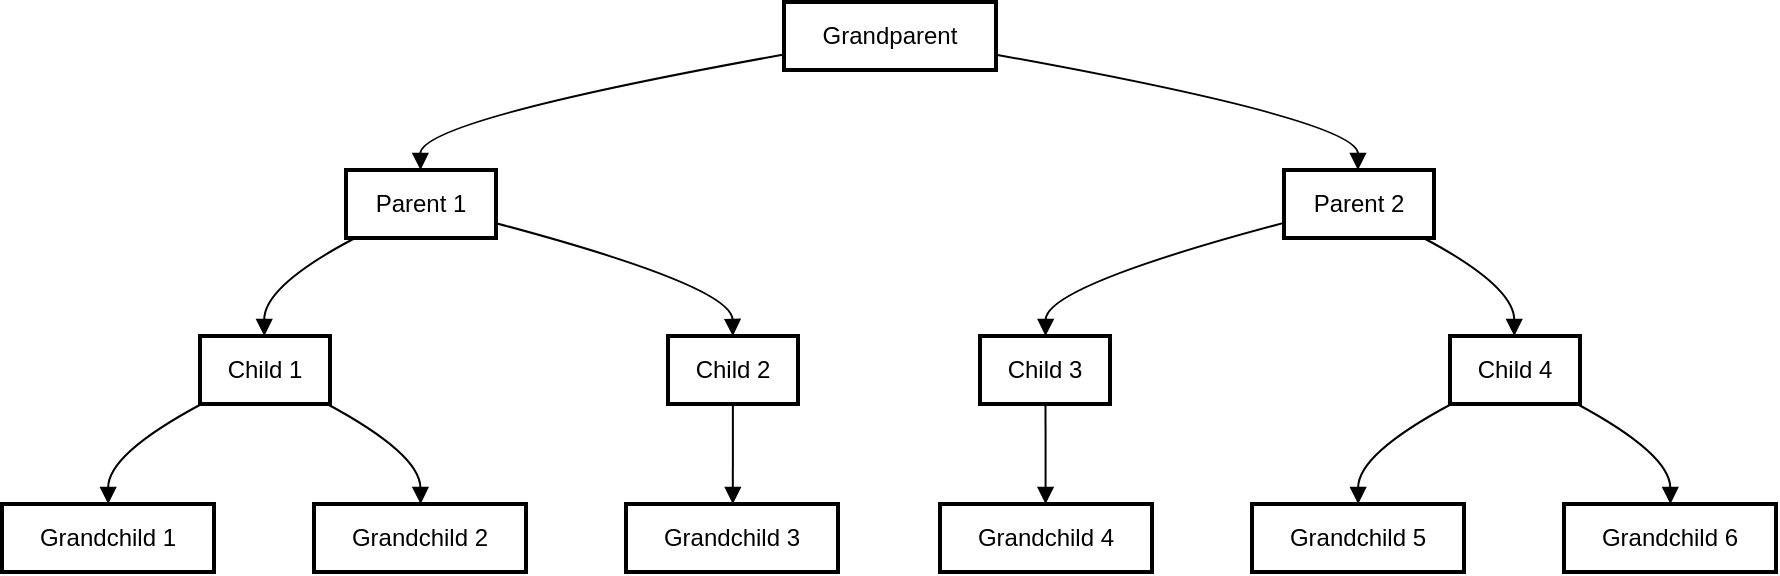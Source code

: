<mxfile version="24.5.2" type="github">
  <diagram name="Page-1" id="410jCYwgjzf_pwdVhERT">
    <mxGraphModel>
      <root>
        <mxCell id="0" />
        <mxCell id="1" parent="0" />
        <mxCell id="2" value="Grandparent" style="whiteSpace=wrap;strokeWidth=2;" vertex="1" parent="1">
          <mxGeometry x="391" width="106" height="34" as="geometry" />
        </mxCell>
        <mxCell id="3" value="Parent 1" style="whiteSpace=wrap;strokeWidth=2;" vertex="1" parent="1">
          <mxGeometry x="172" y="84" width="75" height="34" as="geometry" />
        </mxCell>
        <mxCell id="4" value="Parent 2" style="whiteSpace=wrap;strokeWidth=2;" vertex="1" parent="1">
          <mxGeometry x="641" y="84" width="75" height="34" as="geometry" />
        </mxCell>
        <mxCell id="5" value="Child 1" style="whiteSpace=wrap;strokeWidth=2;" vertex="1" parent="1">
          <mxGeometry x="99" y="167" width="65" height="34" as="geometry" />
        </mxCell>
        <mxCell id="6" value="Child 2" style="whiteSpace=wrap;strokeWidth=2;" vertex="1" parent="1">
          <mxGeometry x="333" y="167" width="65" height="34" as="geometry" />
        </mxCell>
        <mxCell id="7" value="Child 3" style="whiteSpace=wrap;strokeWidth=2;" vertex="1" parent="1">
          <mxGeometry x="489" y="167" width="65" height="34" as="geometry" />
        </mxCell>
        <mxCell id="8" value="Child 4" style="whiteSpace=wrap;strokeWidth=2;" vertex="1" parent="1">
          <mxGeometry x="724" y="167" width="65" height="34" as="geometry" />
        </mxCell>
        <mxCell id="9" value="Grandchild 1" style="whiteSpace=wrap;strokeWidth=2;" vertex="1" parent="1">
          <mxGeometry y="251" width="106" height="34" as="geometry" />
        </mxCell>
        <mxCell id="10" value="Grandchild 2" style="whiteSpace=wrap;strokeWidth=2;" vertex="1" parent="1">
          <mxGeometry x="156" y="251" width="106" height="34" as="geometry" />
        </mxCell>
        <mxCell id="11" value="Grandchild 3" style="whiteSpace=wrap;strokeWidth=2;" vertex="1" parent="1">
          <mxGeometry x="312" y="251" width="106" height="34" as="geometry" />
        </mxCell>
        <mxCell id="12" value="Grandchild 4" style="whiteSpace=wrap;strokeWidth=2;" vertex="1" parent="1">
          <mxGeometry x="469" y="251" width="106" height="34" as="geometry" />
        </mxCell>
        <mxCell id="13" value="Grandchild 5" style="whiteSpace=wrap;strokeWidth=2;" vertex="1" parent="1">
          <mxGeometry x="625" y="251" width="106" height="34" as="geometry" />
        </mxCell>
        <mxCell id="14" value="Grandchild 6" style="whiteSpace=wrap;strokeWidth=2;" vertex="1" parent="1">
          <mxGeometry x="781" y="251" width="106" height="34" as="geometry" />
        </mxCell>
        <mxCell id="15" value="" style="curved=1;startArrow=none;endArrow=block;exitX=-0.002;exitY=0.773;entryX=0.497;entryY=-0.01;" edge="1" parent="1" source="2" target="3">
          <mxGeometry relative="1" as="geometry">
            <Array as="points">
              <mxPoint x="209" y="59" />
            </Array>
          </mxGeometry>
        </mxCell>
        <mxCell id="16" value="" style="curved=1;startArrow=none;endArrow=block;exitX=0.996;exitY=0.773;entryX=0.493;entryY=-0.01;" edge="1" parent="1" source="2" target="4">
          <mxGeometry relative="1" as="geometry">
            <Array as="points">
              <mxPoint x="678" y="59" />
            </Array>
          </mxGeometry>
        </mxCell>
        <mxCell id="17" value="" style="curved=1;startArrow=none;endArrow=block;exitX=0.078;exitY=0.98;entryX=0.495;entryY=0.01;" edge="1" parent="1" source="3" target="5">
          <mxGeometry relative="1" as="geometry">
            <Array as="points">
              <mxPoint x="131" y="142" />
            </Array>
          </mxGeometry>
        </mxCell>
        <mxCell id="18" value="" style="curved=1;startArrow=none;endArrow=block;exitX=0.996;exitY=0.78;entryX=0.499;entryY=0.01;" edge="1" parent="1" source="3" target="6">
          <mxGeometry relative="1" as="geometry">
            <Array as="points">
              <mxPoint x="365" y="142" />
            </Array>
          </mxGeometry>
        </mxCell>
        <mxCell id="19" value="" style="curved=1;startArrow=none;endArrow=block;exitX=-0.005;exitY=0.78;entryX=0.504;entryY=0.01;" edge="1" parent="1" source="4" target="7">
          <mxGeometry relative="1" as="geometry">
            <Array as="points">
              <mxPoint x="522" y="142" />
            </Array>
          </mxGeometry>
        </mxCell>
        <mxCell id="20" value="" style="curved=1;startArrow=none;endArrow=block;exitX=0.913;exitY=0.98;entryX=0.495;entryY=0.01;" edge="1" parent="1" source="4" target="8">
          <mxGeometry relative="1" as="geometry">
            <Array as="points">
              <mxPoint x="756" y="142" />
            </Array>
          </mxGeometry>
        </mxCell>
        <mxCell id="21" value="" style="curved=1;startArrow=none;endArrow=block;exitX=0.012;exitY=1.0;entryX=0.501;entryY=1.122e-7;" edge="1" parent="1" source="5" target="9">
          <mxGeometry relative="1" as="geometry">
            <Array as="points">
              <mxPoint x="53" y="226" />
            </Array>
          </mxGeometry>
        </mxCell>
        <mxCell id="22" value="" style="curved=1;startArrow=none;endArrow=block;exitX=0.978;exitY=1.0;entryX=0.503;entryY=1.122e-7;" edge="1" parent="1" source="5" target="10">
          <mxGeometry relative="1" as="geometry">
            <Array as="points">
              <mxPoint x="209" y="226" />
            </Array>
          </mxGeometry>
        </mxCell>
        <mxCell id="23" value="" style="curved=1;startArrow=none;endArrow=block;exitX=0.499;exitY=1.0;entryX=0.504;entryY=1.122e-7;" edge="1" parent="1" source="6" target="11">
          <mxGeometry relative="1" as="geometry">
            <Array as="points" />
          </mxGeometry>
        </mxCell>
        <mxCell id="24" value="" style="curved=1;startArrow=none;endArrow=block;exitX=0.504;exitY=1.0;entryX=0.498;entryY=1.122e-7;" edge="1" parent="1" source="7" target="12">
          <mxGeometry relative="1" as="geometry">
            <Array as="points" />
          </mxGeometry>
        </mxCell>
        <mxCell id="25" value="" style="curved=1;startArrow=none;endArrow=block;exitX=0.011;exitY=1.0;entryX=0.501;entryY=1.122e-7;" edge="1" parent="1" source="8" target="13">
          <mxGeometry relative="1" as="geometry">
            <Array as="points">
              <mxPoint x="678" y="226" />
            </Array>
          </mxGeometry>
        </mxCell>
        <mxCell id="26" value="" style="curved=1;startArrow=none;endArrow=block;exitX=0.978;exitY=1.0;entryX=0.502;entryY=1.122e-7;" edge="1" parent="1" source="8" target="14">
          <mxGeometry relative="1" as="geometry">
            <Array as="points">
              <mxPoint x="834" y="226" />
            </Array>
          </mxGeometry>
        </mxCell>
      </root>
    </mxGraphModel>
  </diagram>
</mxfile>
